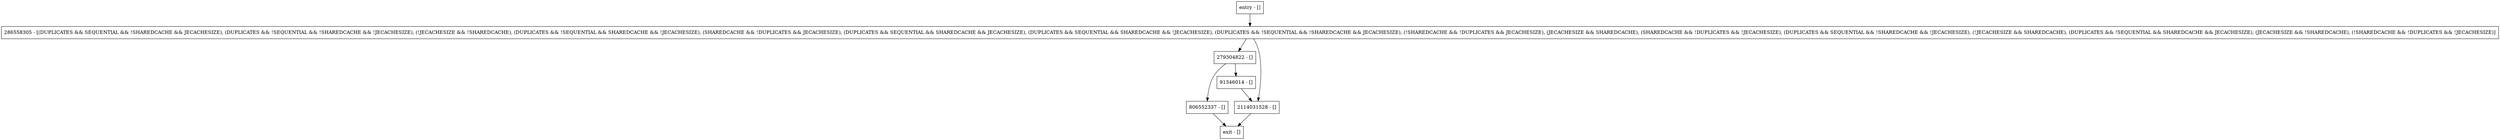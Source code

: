 digraph addToSharedCacheEnvs {
node [shape=record];
279304822 [label="279304822 - []"];
entry [label="entry - []"];
exit [label="exit - []"];
2114031528 [label="2114031528 - []"];
286558305 [label="286558305 - [(DUPLICATES && SEQUENTIAL && !SHAREDCACHE && JECACHESIZE), (DUPLICATES && !SEQUENTIAL && !SHAREDCACHE && !JECACHESIZE), (!JECACHESIZE && !SHAREDCACHE), (DUPLICATES && !SEQUENTIAL && SHAREDCACHE && !JECACHESIZE), (SHAREDCACHE && !DUPLICATES && JECACHESIZE), (DUPLICATES && SEQUENTIAL && SHAREDCACHE && JECACHESIZE), (DUPLICATES && SEQUENTIAL && SHAREDCACHE && !JECACHESIZE), (DUPLICATES && !SEQUENTIAL && !SHAREDCACHE && JECACHESIZE), (!SHAREDCACHE && !DUPLICATES && JECACHESIZE), (JECACHESIZE && SHAREDCACHE), (SHAREDCACHE && !DUPLICATES && !JECACHESIZE), (DUPLICATES && SEQUENTIAL && !SHAREDCACHE && !JECACHESIZE), (!JECACHESIZE && SHAREDCACHE), (DUPLICATES && !SEQUENTIAL && SHAREDCACHE && JECACHESIZE), (JECACHESIZE && !SHAREDCACHE), (!SHAREDCACHE && !DUPLICATES && !JECACHESIZE)]"];
91346014 [label="91346014 - []"];
806552337 [label="806552337 - []"];
entry;
exit;
279304822 -> 91346014;
279304822 -> 806552337;
entry -> 286558305;
2114031528 -> exit;
286558305 -> 279304822;
286558305 -> 2114031528;
91346014 -> 2114031528;
806552337 -> exit;
}
